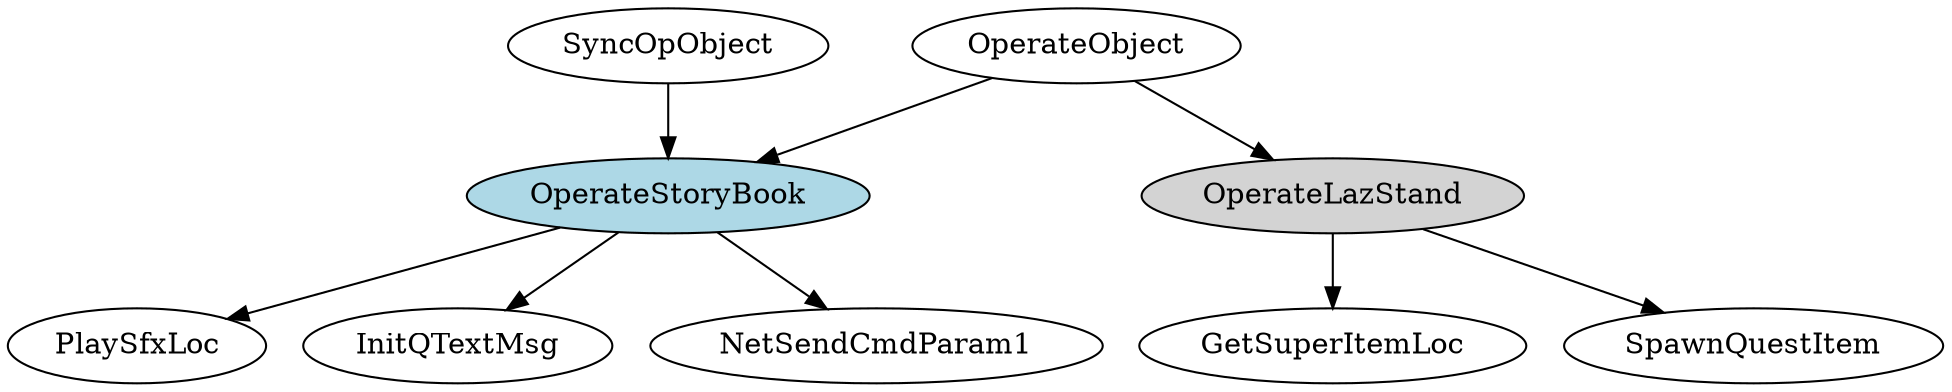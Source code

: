 digraph {
	"SyncOpObject" []
	"OperateObject" []
	"OperateStoryBook" [fillcolor=lightblue style=filled]
	"OperateLazStand" [fillcolor=lightgrey style=filled]
	"PlaySfxLoc" []
	"InitQTextMsg" []
	"NetSendCmdParam1" []
	"GetSuperItemLoc" []
	"SpawnQuestItem" []
	"SyncOpObject" -> "OperateStoryBook"
	"OperateObject" -> "OperateStoryBook"
	"OperateObject" -> "OperateLazStand"
	"OperateStoryBook" -> "PlaySfxLoc"
	"OperateStoryBook" -> "InitQTextMsg"
	"OperateStoryBook" -> "NetSendCmdParam1"
	"OperateLazStand" -> "GetSuperItemLoc"
	"OperateLazStand" -> "SpawnQuestItem"
}
